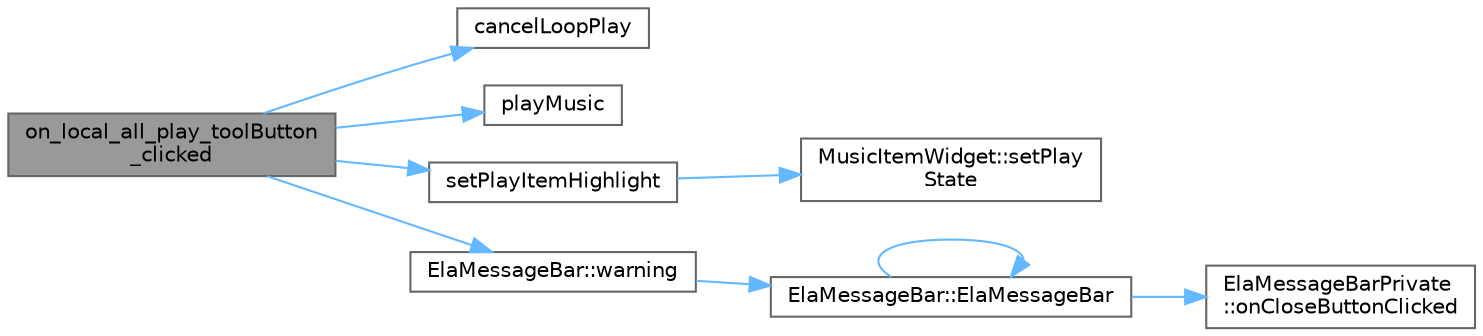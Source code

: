 digraph "on_local_all_play_toolButton_clicked"
{
 // LATEX_PDF_SIZE
  bgcolor="transparent";
  edge [fontname=Helvetica,fontsize=10,labelfontname=Helvetica,labelfontsize=10];
  node [fontname=Helvetica,fontsize=10,shape=box,height=0.2,width=0.4];
  rankdir="LR";
  Node1 [id="Node000001",label="on_local_all_play_toolButton\l_clicked",height=0.2,width=0.4,color="gray40", fillcolor="grey60", style="filled", fontcolor="black",tooltip="全部播放按钮点击槽函数"];
  Node1 -> Node2 [id="edge1_Node000001_Node000002",color="steelblue1",style="solid",tooltip=" "];
  Node2 [id="Node000002",label="cancelLoopPlay",height=0.2,width=0.4,color="grey40", fillcolor="white", style="filled",URL="$class_local_song.html#a2aa22f3ffe26bfd91ada08e52fc8633d",tooltip="取消循环播放信号"];
  Node1 -> Node3 [id="edge2_Node000001_Node000003",color="steelblue1",style="solid",tooltip=" "];
  Node3 [id="Node000003",label="playMusic",height=0.2,width=0.4,color="grey40", fillcolor="white", style="filled",URL="$class_local_song.html#a510995dc883818ca17b4108a74da7b52",tooltip="播放音乐信号"];
  Node1 -> Node4 [id="edge3_Node000001_Node000004",color="steelblue1",style="solid",tooltip=" "];
  Node4 [id="Node000004",label="setPlayItemHighlight",height=0.2,width=0.4,color="grey40", fillcolor="white", style="filled",URL="$class_local_song.html#acdf3c8266ececd2ce19f0116af28fc89",tooltip="设置播放高亮"];
  Node4 -> Node5 [id="edge4_Node000004_Node000005",color="steelblue1",style="solid",tooltip=" "];
  Node5 [id="Node000005",label="MusicItemWidget::setPlay\lState",height=0.2,width=0.4,color="grey40", fillcolor="white", style="filled",URL="$class_music_item_widget.html#a1b31f50930092d4ba6115354b369732e",tooltip="设置播放状态"];
  Node1 -> Node6 [id="edge5_Node000001_Node000006",color="steelblue1",style="solid",tooltip=" "];
  Node6 [id="Node000006",label="ElaMessageBar::warning",height=0.2,width=0.4,color="grey40", fillcolor="white", style="filled",URL="$class_ela_message_bar.html#aaf06af29d4b610224fbb14636ce07b32",tooltip="显示警告消息"];
  Node6 -> Node7 [id="edge6_Node000006_Node000007",color="steelblue1",style="solid",tooltip=" "];
  Node7 [id="Node000007",label="ElaMessageBar::ElaMessageBar",height=0.2,width=0.4,color="grey40", fillcolor="white", style="filled",URL="$class_ela_message_bar.html#a1722699abf44f445a31b469f224ab7ca",tooltip="构造函数，初始化消息栏"];
  Node7 -> Node7 [id="edge7_Node000007_Node000007",color="steelblue1",style="solid",tooltip=" "];
  Node7 -> Node8 [id="edge8_Node000007_Node000008",color="steelblue1",style="solid",tooltip=" "];
  Node8 [id="Node000008",label="ElaMessageBarPrivate\l::onCloseButtonClicked",height=0.2,width=0.4,color="grey40", fillcolor="white", style="filled",URL="$class_ela_message_bar_private.html#a826ca8fdb2ca90af2c67cebd15f19bae",tooltip="关闭按钮点击事件处理"];
}
